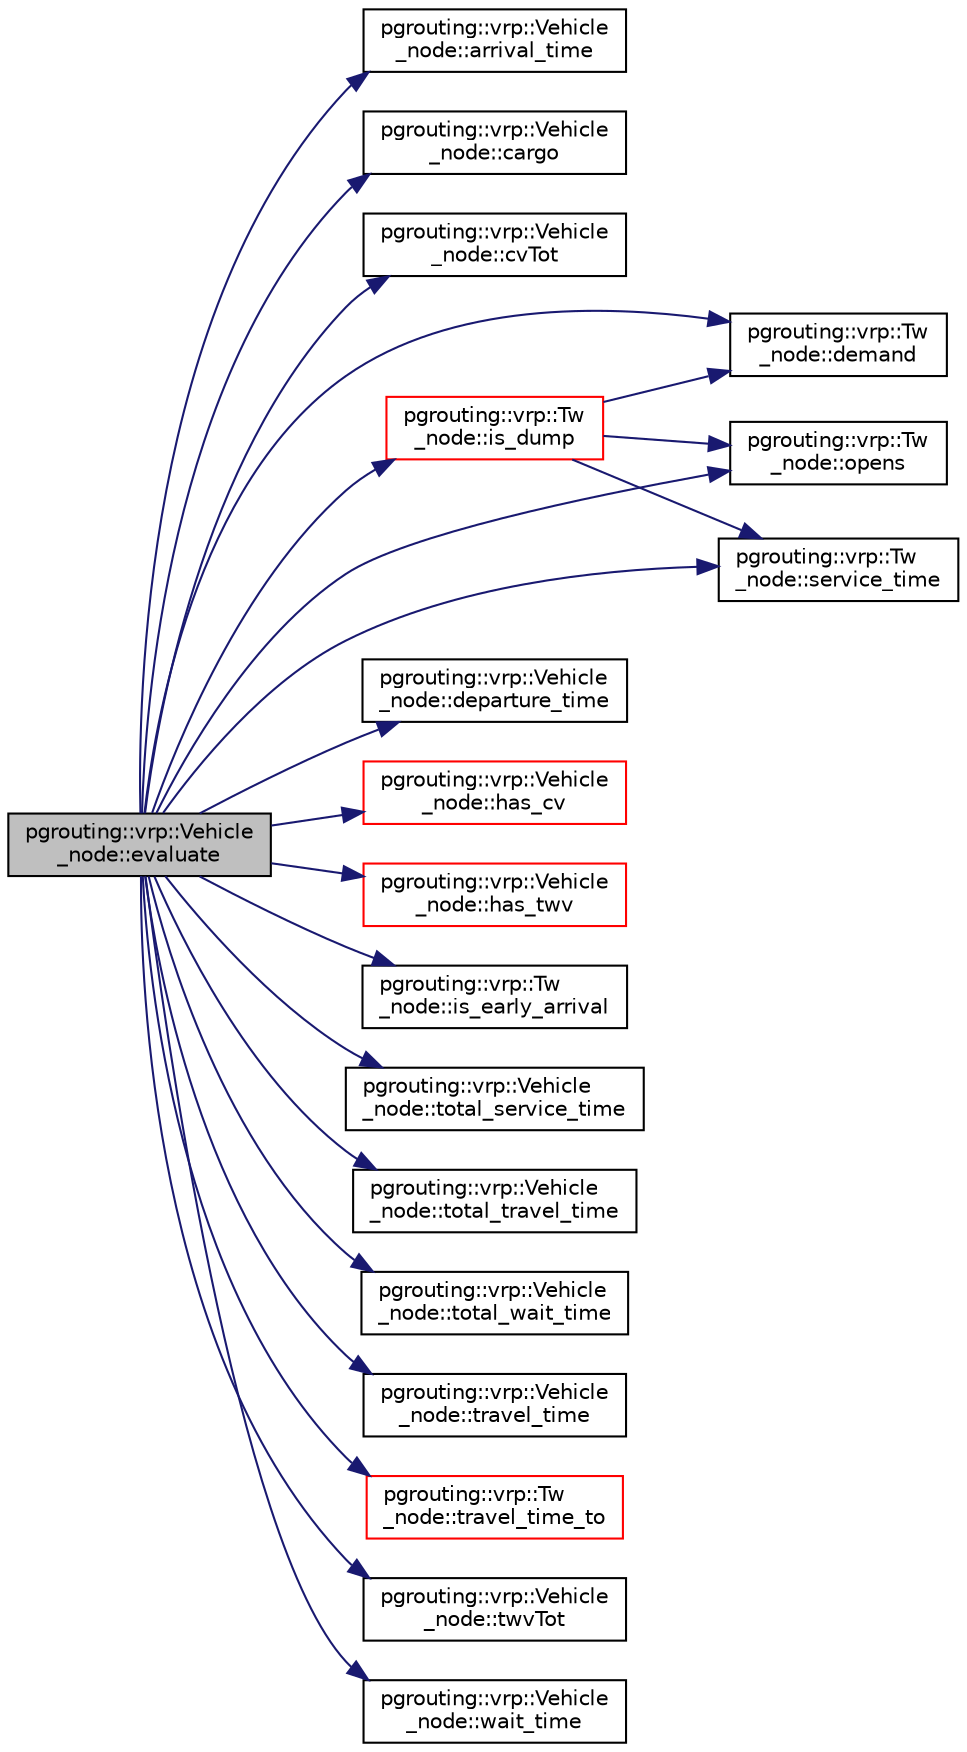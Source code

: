 digraph "pgrouting::vrp::Vehicle_node::evaluate"
{
  edge [fontname="Helvetica",fontsize="10",labelfontname="Helvetica",labelfontsize="10"];
  node [fontname="Helvetica",fontsize="10",shape=record];
  rankdir="LR";
  Node1 [label="pgrouting::vrp::Vehicle\l_node::evaluate",height=0.2,width=0.4,color="black", fillcolor="grey75", style="filled" fontcolor="black"];
  Node1 -> Node2 [color="midnightblue",fontsize="10",style="solid",fontname="Helvetica"];
  Node2 [label="pgrouting::vrp::Vehicle\l_node::arrival_time",height=0.2,width=0.4,color="black", fillcolor="white", style="filled",URL="$classpgrouting_1_1vrp_1_1Vehicle__node.html#a1471454a7717cc13ec4e18250348ae9d",tooltip="Truck&#39;s arrival_time to this node. "];
  Node1 -> Node3 [color="midnightblue",fontsize="10",style="solid",fontname="Helvetica"];
  Node3 [label="pgrouting::vrp::Vehicle\l_node::cargo",height=0.2,width=0.4,color="black", fillcolor="white", style="filled",URL="$classpgrouting_1_1vrp_1_1Vehicle__node.html#a96ef92d0217372452550dd61b9cc355f",tooltip="Truck&#39;s total cargo after the node was served. "];
  Node1 -> Node4 [color="midnightblue",fontsize="10",style="solid",fontname="Helvetica"];
  Node4 [label="pgrouting::vrp::Vehicle\l_node::cvTot",height=0.2,width=0.4,color="black", fillcolor="white", style="filled",URL="$classpgrouting_1_1vrp_1_1Vehicle__node.html#a8f980c43c354eaf38e224c15cc65a165",tooltip="Truck&#39;s total times it has violated cargo limits. "];
  Node1 -> Node5 [color="midnightblue",fontsize="10",style="solid",fontname="Helvetica"];
  Node5 [label="pgrouting::vrp::Tw\l_node::demand",height=0.2,width=0.4,color="black", fillcolor="white", style="filled",URL="$classpgrouting_1_1vrp_1_1Tw__node.html#a561022bf17ce680711eea5a7b2146dd1",tooltip="Returns the demand associated with this node. "];
  Node1 -> Node6 [color="midnightblue",fontsize="10",style="solid",fontname="Helvetica"];
  Node6 [label="pgrouting::vrp::Vehicle\l_node::departure_time",height=0.2,width=0.4,color="black", fillcolor="white", style="filled",URL="$classpgrouting_1_1vrp_1_1Vehicle__node.html#a6a66bc3f248849e06bd4cbdc2864d87a",tooltip="Truck&#39;s departure_time from this node. "];
  Node1 -> Node7 [color="midnightblue",fontsize="10",style="solid",fontname="Helvetica"];
  Node7 [label="pgrouting::vrp::Vehicle\l_node::has_cv",height=0.2,width=0.4,color="red", fillcolor="white", style="filled",URL="$classpgrouting_1_1vrp_1_1Vehicle__node.html#a1bf6691edaa8813f83a9b6bf6e1f517d",tooltip="True when not violation. "];
  Node1 -> Node8 [color="midnightblue",fontsize="10",style="solid",fontname="Helvetica"];
  Node8 [label="pgrouting::vrp::Vehicle\l_node::has_twv",height=0.2,width=0.4,color="red", fillcolor="white", style="filled",URL="$classpgrouting_1_1vrp_1_1Vehicle__node.html#a2d3598803ab92c22cefe9e05cacda906",tooltip="True when at this node does not violate time windows. "];
  Node1 -> Node9 [color="midnightblue",fontsize="10",style="solid",fontname="Helvetica"];
  Node9 [label="pgrouting::vrp::Tw\l_node::is_dump",height=0.2,width=0.4,color="red", fillcolor="white", style="filled",URL="$classpgrouting_1_1vrp_1_1Tw__node.html#af8a766186c1d523c30888fa4ee9f8a28",tooltip="is_dump "];
  Node9 -> Node5 [color="midnightblue",fontsize="10",style="solid",fontname="Helvetica"];
  Node9 -> Node10 [color="midnightblue",fontsize="10",style="solid",fontname="Helvetica"];
  Node10 [label="pgrouting::vrp::Tw\l_node::opens",height=0.2,width=0.4,color="black", fillcolor="white", style="filled",URL="$classpgrouting_1_1vrp_1_1Tw__node.html#a143adbc3116b92e89358dce21910a7eb",tooltip="Returns the opening time. "];
  Node9 -> Node11 [color="midnightblue",fontsize="10",style="solid",fontname="Helvetica"];
  Node11 [label="pgrouting::vrp::Tw\l_node::service_time",height=0.2,width=0.4,color="black", fillcolor="white", style="filled",URL="$classpgrouting_1_1vrp_1_1Tw__node.html#a5d4391a08d6d4f59bf282ea12735224e",tooltip="Returns the service time for this node. "];
  Node1 -> Node12 [color="midnightblue",fontsize="10",style="solid",fontname="Helvetica"];
  Node12 [label="pgrouting::vrp::Tw\l_node::is_early_arrival",height=0.2,width=0.4,color="black", fillcolor="white", style="filled",URL="$classpgrouting_1_1vrp_1_1Tw__node.html#a4049eacb07b80235585854b225bfa285",tooltip="True when arrivalTime is before it opens. "];
  Node1 -> Node10 [color="midnightblue",fontsize="10",style="solid",fontname="Helvetica"];
  Node1 -> Node11 [color="midnightblue",fontsize="10",style="solid",fontname="Helvetica"];
  Node1 -> Node13 [color="midnightblue",fontsize="10",style="solid",fontname="Helvetica"];
  Node13 [label="pgrouting::vrp::Vehicle\l_node::total_service_time",height=0.2,width=0.4,color="black", fillcolor="white", style="filled",URL="$classpgrouting_1_1vrp_1_1Vehicle__node.html#a7c29d2182238ce26d5921ff38bd5d5e5",tooltip="_time spent by the truck servicing the nodes "];
  Node1 -> Node14 [color="midnightblue",fontsize="10",style="solid",fontname="Helvetica"];
  Node14 [label="pgrouting::vrp::Vehicle\l_node::total_travel_time",height=0.2,width=0.4,color="black", fillcolor="white", style="filled",URL="$classpgrouting_1_1vrp_1_1Vehicle__node.html#a1ed6efb6fb364324b890429b38459865",tooltip="_time spent moving between nodes by the truck "];
  Node1 -> Node15 [color="midnightblue",fontsize="10",style="solid",fontname="Helvetica"];
  Node15 [label="pgrouting::vrp::Vehicle\l_node::total_wait_time",height=0.2,width=0.4,color="black", fillcolor="white", style="filled",URL="$classpgrouting_1_1vrp_1_1Vehicle__node.html#ae8e0736edbb5c96d58f553c35d8c5132",tooltip="_time spent by the truck waiting for nodes to open "];
  Node1 -> Node16 [color="midnightblue",fontsize="10",style="solid",fontname="Helvetica"];
  Node16 [label="pgrouting::vrp::Vehicle\l_node::travel_time",height=0.2,width=0.4,color="black", fillcolor="white", style="filled",URL="$classpgrouting_1_1vrp_1_1Vehicle__node.html#ad5dfe3bbc719de1cab5746eeeb9990ca",tooltip="@ { "];
  Node1 -> Node17 [color="midnightblue",fontsize="10",style="solid",fontname="Helvetica"];
  Node17 [label="pgrouting::vrp::Tw\l_node::travel_time_to",height=0.2,width=0.4,color="red", fillcolor="white", style="filled",URL="$classpgrouting_1_1vrp_1_1Tw__node.html#a5c38c9da463ed2d27d21d18fb99efcd2",tooltip="time = distance / speed. "];
  Node1 -> Node18 [color="midnightblue",fontsize="10",style="solid",fontname="Helvetica"];
  Node18 [label="pgrouting::vrp::Vehicle\l_node::twvTot",height=0.2,width=0.4,color="black", fillcolor="white", style="filled",URL="$classpgrouting_1_1vrp_1_1Vehicle__node.html#a8c3a8f84472adb631033bdf901868a50",tooltip="@ { "];
  Node1 -> Node19 [color="midnightblue",fontsize="10",style="solid",fontname="Helvetica"];
  Node19 [label="pgrouting::vrp::Vehicle\l_node::wait_time",height=0.2,width=0.4,color="black", fillcolor="white", style="filled",URL="$classpgrouting_1_1vrp_1_1Vehicle__node.html#a1c3999e6240e507918db6ea8a91fffbb",tooltip="Truck&#39;s wait_time at this node. "];
}
